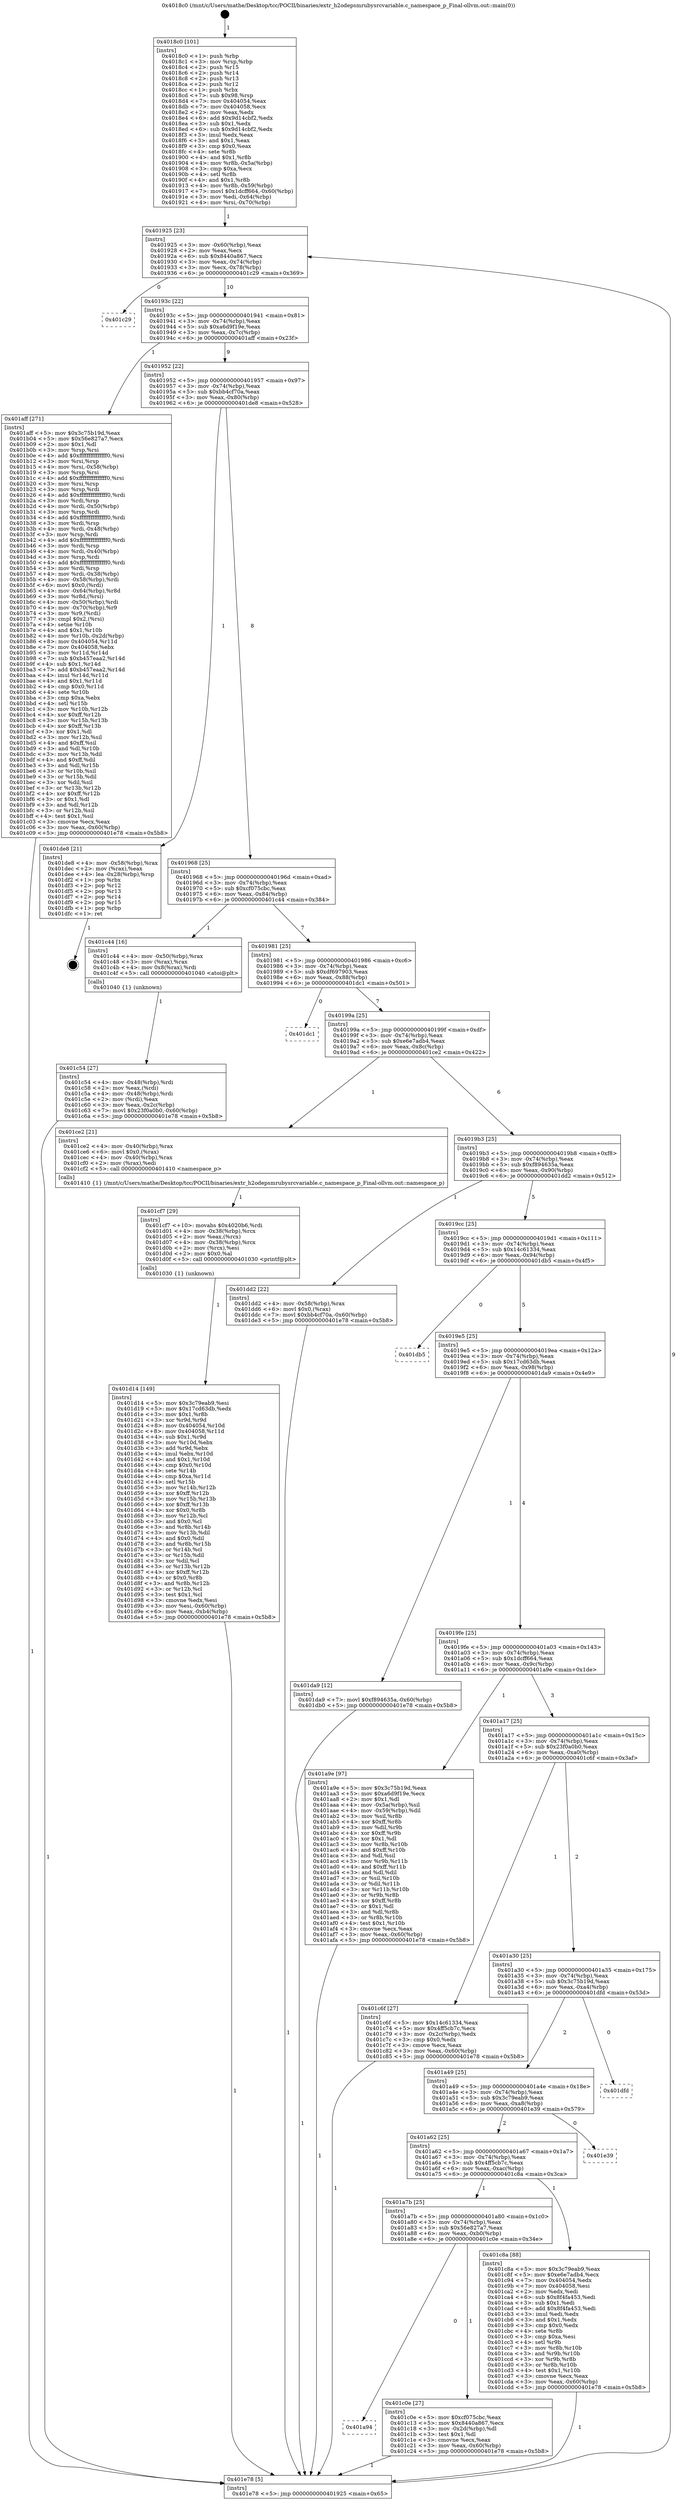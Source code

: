 digraph "0x4018c0" {
  label = "0x4018c0 (/mnt/c/Users/mathe/Desktop/tcc/POCII/binaries/extr_h2odepsmrubysrcvariable.c_namespace_p_Final-ollvm.out::main(0))"
  labelloc = "t"
  node[shape=record]

  Entry [label="",width=0.3,height=0.3,shape=circle,fillcolor=black,style=filled]
  "0x401925" [label="{
     0x401925 [23]\l
     | [instrs]\l
     &nbsp;&nbsp;0x401925 \<+3\>: mov -0x60(%rbp),%eax\l
     &nbsp;&nbsp;0x401928 \<+2\>: mov %eax,%ecx\l
     &nbsp;&nbsp;0x40192a \<+6\>: sub $0x8440a867,%ecx\l
     &nbsp;&nbsp;0x401930 \<+3\>: mov %eax,-0x74(%rbp)\l
     &nbsp;&nbsp;0x401933 \<+3\>: mov %ecx,-0x78(%rbp)\l
     &nbsp;&nbsp;0x401936 \<+6\>: je 0000000000401c29 \<main+0x369\>\l
  }"]
  "0x401c29" [label="{
     0x401c29\l
  }", style=dashed]
  "0x40193c" [label="{
     0x40193c [22]\l
     | [instrs]\l
     &nbsp;&nbsp;0x40193c \<+5\>: jmp 0000000000401941 \<main+0x81\>\l
     &nbsp;&nbsp;0x401941 \<+3\>: mov -0x74(%rbp),%eax\l
     &nbsp;&nbsp;0x401944 \<+5\>: sub $0xa6d9f19e,%eax\l
     &nbsp;&nbsp;0x401949 \<+3\>: mov %eax,-0x7c(%rbp)\l
     &nbsp;&nbsp;0x40194c \<+6\>: je 0000000000401aff \<main+0x23f\>\l
  }"]
  Exit [label="",width=0.3,height=0.3,shape=circle,fillcolor=black,style=filled,peripheries=2]
  "0x401aff" [label="{
     0x401aff [271]\l
     | [instrs]\l
     &nbsp;&nbsp;0x401aff \<+5\>: mov $0x3c75b19d,%eax\l
     &nbsp;&nbsp;0x401b04 \<+5\>: mov $0x56e827a7,%ecx\l
     &nbsp;&nbsp;0x401b09 \<+2\>: mov $0x1,%dl\l
     &nbsp;&nbsp;0x401b0b \<+3\>: mov %rsp,%rsi\l
     &nbsp;&nbsp;0x401b0e \<+4\>: add $0xfffffffffffffff0,%rsi\l
     &nbsp;&nbsp;0x401b12 \<+3\>: mov %rsi,%rsp\l
     &nbsp;&nbsp;0x401b15 \<+4\>: mov %rsi,-0x58(%rbp)\l
     &nbsp;&nbsp;0x401b19 \<+3\>: mov %rsp,%rsi\l
     &nbsp;&nbsp;0x401b1c \<+4\>: add $0xfffffffffffffff0,%rsi\l
     &nbsp;&nbsp;0x401b20 \<+3\>: mov %rsi,%rsp\l
     &nbsp;&nbsp;0x401b23 \<+3\>: mov %rsp,%rdi\l
     &nbsp;&nbsp;0x401b26 \<+4\>: add $0xfffffffffffffff0,%rdi\l
     &nbsp;&nbsp;0x401b2a \<+3\>: mov %rdi,%rsp\l
     &nbsp;&nbsp;0x401b2d \<+4\>: mov %rdi,-0x50(%rbp)\l
     &nbsp;&nbsp;0x401b31 \<+3\>: mov %rsp,%rdi\l
     &nbsp;&nbsp;0x401b34 \<+4\>: add $0xfffffffffffffff0,%rdi\l
     &nbsp;&nbsp;0x401b38 \<+3\>: mov %rdi,%rsp\l
     &nbsp;&nbsp;0x401b3b \<+4\>: mov %rdi,-0x48(%rbp)\l
     &nbsp;&nbsp;0x401b3f \<+3\>: mov %rsp,%rdi\l
     &nbsp;&nbsp;0x401b42 \<+4\>: add $0xfffffffffffffff0,%rdi\l
     &nbsp;&nbsp;0x401b46 \<+3\>: mov %rdi,%rsp\l
     &nbsp;&nbsp;0x401b49 \<+4\>: mov %rdi,-0x40(%rbp)\l
     &nbsp;&nbsp;0x401b4d \<+3\>: mov %rsp,%rdi\l
     &nbsp;&nbsp;0x401b50 \<+4\>: add $0xfffffffffffffff0,%rdi\l
     &nbsp;&nbsp;0x401b54 \<+3\>: mov %rdi,%rsp\l
     &nbsp;&nbsp;0x401b57 \<+4\>: mov %rdi,-0x38(%rbp)\l
     &nbsp;&nbsp;0x401b5b \<+4\>: mov -0x58(%rbp),%rdi\l
     &nbsp;&nbsp;0x401b5f \<+6\>: movl $0x0,(%rdi)\l
     &nbsp;&nbsp;0x401b65 \<+4\>: mov -0x64(%rbp),%r8d\l
     &nbsp;&nbsp;0x401b69 \<+3\>: mov %r8d,(%rsi)\l
     &nbsp;&nbsp;0x401b6c \<+4\>: mov -0x50(%rbp),%rdi\l
     &nbsp;&nbsp;0x401b70 \<+4\>: mov -0x70(%rbp),%r9\l
     &nbsp;&nbsp;0x401b74 \<+3\>: mov %r9,(%rdi)\l
     &nbsp;&nbsp;0x401b77 \<+3\>: cmpl $0x2,(%rsi)\l
     &nbsp;&nbsp;0x401b7a \<+4\>: setne %r10b\l
     &nbsp;&nbsp;0x401b7e \<+4\>: and $0x1,%r10b\l
     &nbsp;&nbsp;0x401b82 \<+4\>: mov %r10b,-0x2d(%rbp)\l
     &nbsp;&nbsp;0x401b86 \<+8\>: mov 0x404054,%r11d\l
     &nbsp;&nbsp;0x401b8e \<+7\>: mov 0x404058,%ebx\l
     &nbsp;&nbsp;0x401b95 \<+3\>: mov %r11d,%r14d\l
     &nbsp;&nbsp;0x401b98 \<+7\>: sub $0xb457eaa2,%r14d\l
     &nbsp;&nbsp;0x401b9f \<+4\>: sub $0x1,%r14d\l
     &nbsp;&nbsp;0x401ba3 \<+7\>: add $0xb457eaa2,%r14d\l
     &nbsp;&nbsp;0x401baa \<+4\>: imul %r14d,%r11d\l
     &nbsp;&nbsp;0x401bae \<+4\>: and $0x1,%r11d\l
     &nbsp;&nbsp;0x401bb2 \<+4\>: cmp $0x0,%r11d\l
     &nbsp;&nbsp;0x401bb6 \<+4\>: sete %r10b\l
     &nbsp;&nbsp;0x401bba \<+3\>: cmp $0xa,%ebx\l
     &nbsp;&nbsp;0x401bbd \<+4\>: setl %r15b\l
     &nbsp;&nbsp;0x401bc1 \<+3\>: mov %r10b,%r12b\l
     &nbsp;&nbsp;0x401bc4 \<+4\>: xor $0xff,%r12b\l
     &nbsp;&nbsp;0x401bc8 \<+3\>: mov %r15b,%r13b\l
     &nbsp;&nbsp;0x401bcb \<+4\>: xor $0xff,%r13b\l
     &nbsp;&nbsp;0x401bcf \<+3\>: xor $0x1,%dl\l
     &nbsp;&nbsp;0x401bd2 \<+3\>: mov %r12b,%sil\l
     &nbsp;&nbsp;0x401bd5 \<+4\>: and $0xff,%sil\l
     &nbsp;&nbsp;0x401bd9 \<+3\>: and %dl,%r10b\l
     &nbsp;&nbsp;0x401bdc \<+3\>: mov %r13b,%dil\l
     &nbsp;&nbsp;0x401bdf \<+4\>: and $0xff,%dil\l
     &nbsp;&nbsp;0x401be3 \<+3\>: and %dl,%r15b\l
     &nbsp;&nbsp;0x401be6 \<+3\>: or %r10b,%sil\l
     &nbsp;&nbsp;0x401be9 \<+3\>: or %r15b,%dil\l
     &nbsp;&nbsp;0x401bec \<+3\>: xor %dil,%sil\l
     &nbsp;&nbsp;0x401bef \<+3\>: or %r13b,%r12b\l
     &nbsp;&nbsp;0x401bf2 \<+4\>: xor $0xff,%r12b\l
     &nbsp;&nbsp;0x401bf6 \<+3\>: or $0x1,%dl\l
     &nbsp;&nbsp;0x401bf9 \<+3\>: and %dl,%r12b\l
     &nbsp;&nbsp;0x401bfc \<+3\>: or %r12b,%sil\l
     &nbsp;&nbsp;0x401bff \<+4\>: test $0x1,%sil\l
     &nbsp;&nbsp;0x401c03 \<+3\>: cmovne %ecx,%eax\l
     &nbsp;&nbsp;0x401c06 \<+3\>: mov %eax,-0x60(%rbp)\l
     &nbsp;&nbsp;0x401c09 \<+5\>: jmp 0000000000401e78 \<main+0x5b8\>\l
  }"]
  "0x401952" [label="{
     0x401952 [22]\l
     | [instrs]\l
     &nbsp;&nbsp;0x401952 \<+5\>: jmp 0000000000401957 \<main+0x97\>\l
     &nbsp;&nbsp;0x401957 \<+3\>: mov -0x74(%rbp),%eax\l
     &nbsp;&nbsp;0x40195a \<+5\>: sub $0xbb4cf70a,%eax\l
     &nbsp;&nbsp;0x40195f \<+3\>: mov %eax,-0x80(%rbp)\l
     &nbsp;&nbsp;0x401962 \<+6\>: je 0000000000401de8 \<main+0x528\>\l
  }"]
  "0x401d14" [label="{
     0x401d14 [149]\l
     | [instrs]\l
     &nbsp;&nbsp;0x401d14 \<+5\>: mov $0x3c79eab9,%esi\l
     &nbsp;&nbsp;0x401d19 \<+5\>: mov $0x17cd63db,%edx\l
     &nbsp;&nbsp;0x401d1e \<+3\>: mov $0x1,%r8b\l
     &nbsp;&nbsp;0x401d21 \<+3\>: xor %r9d,%r9d\l
     &nbsp;&nbsp;0x401d24 \<+8\>: mov 0x404054,%r10d\l
     &nbsp;&nbsp;0x401d2c \<+8\>: mov 0x404058,%r11d\l
     &nbsp;&nbsp;0x401d34 \<+4\>: sub $0x1,%r9d\l
     &nbsp;&nbsp;0x401d38 \<+3\>: mov %r10d,%ebx\l
     &nbsp;&nbsp;0x401d3b \<+3\>: add %r9d,%ebx\l
     &nbsp;&nbsp;0x401d3e \<+4\>: imul %ebx,%r10d\l
     &nbsp;&nbsp;0x401d42 \<+4\>: and $0x1,%r10d\l
     &nbsp;&nbsp;0x401d46 \<+4\>: cmp $0x0,%r10d\l
     &nbsp;&nbsp;0x401d4a \<+4\>: sete %r14b\l
     &nbsp;&nbsp;0x401d4e \<+4\>: cmp $0xa,%r11d\l
     &nbsp;&nbsp;0x401d52 \<+4\>: setl %r15b\l
     &nbsp;&nbsp;0x401d56 \<+3\>: mov %r14b,%r12b\l
     &nbsp;&nbsp;0x401d59 \<+4\>: xor $0xff,%r12b\l
     &nbsp;&nbsp;0x401d5d \<+3\>: mov %r15b,%r13b\l
     &nbsp;&nbsp;0x401d60 \<+4\>: xor $0xff,%r13b\l
     &nbsp;&nbsp;0x401d64 \<+4\>: xor $0x0,%r8b\l
     &nbsp;&nbsp;0x401d68 \<+3\>: mov %r12b,%cl\l
     &nbsp;&nbsp;0x401d6b \<+3\>: and $0x0,%cl\l
     &nbsp;&nbsp;0x401d6e \<+3\>: and %r8b,%r14b\l
     &nbsp;&nbsp;0x401d71 \<+3\>: mov %r13b,%dil\l
     &nbsp;&nbsp;0x401d74 \<+4\>: and $0x0,%dil\l
     &nbsp;&nbsp;0x401d78 \<+3\>: and %r8b,%r15b\l
     &nbsp;&nbsp;0x401d7b \<+3\>: or %r14b,%cl\l
     &nbsp;&nbsp;0x401d7e \<+3\>: or %r15b,%dil\l
     &nbsp;&nbsp;0x401d81 \<+3\>: xor %dil,%cl\l
     &nbsp;&nbsp;0x401d84 \<+3\>: or %r13b,%r12b\l
     &nbsp;&nbsp;0x401d87 \<+4\>: xor $0xff,%r12b\l
     &nbsp;&nbsp;0x401d8b \<+4\>: or $0x0,%r8b\l
     &nbsp;&nbsp;0x401d8f \<+3\>: and %r8b,%r12b\l
     &nbsp;&nbsp;0x401d92 \<+3\>: or %r12b,%cl\l
     &nbsp;&nbsp;0x401d95 \<+3\>: test $0x1,%cl\l
     &nbsp;&nbsp;0x401d98 \<+3\>: cmovne %edx,%esi\l
     &nbsp;&nbsp;0x401d9b \<+3\>: mov %esi,-0x60(%rbp)\l
     &nbsp;&nbsp;0x401d9e \<+6\>: mov %eax,-0xb4(%rbp)\l
     &nbsp;&nbsp;0x401da4 \<+5\>: jmp 0000000000401e78 \<main+0x5b8\>\l
  }"]
  "0x401de8" [label="{
     0x401de8 [21]\l
     | [instrs]\l
     &nbsp;&nbsp;0x401de8 \<+4\>: mov -0x58(%rbp),%rax\l
     &nbsp;&nbsp;0x401dec \<+2\>: mov (%rax),%eax\l
     &nbsp;&nbsp;0x401dee \<+4\>: lea -0x28(%rbp),%rsp\l
     &nbsp;&nbsp;0x401df2 \<+1\>: pop %rbx\l
     &nbsp;&nbsp;0x401df3 \<+2\>: pop %r12\l
     &nbsp;&nbsp;0x401df5 \<+2\>: pop %r13\l
     &nbsp;&nbsp;0x401df7 \<+2\>: pop %r14\l
     &nbsp;&nbsp;0x401df9 \<+2\>: pop %r15\l
     &nbsp;&nbsp;0x401dfb \<+1\>: pop %rbp\l
     &nbsp;&nbsp;0x401dfc \<+1\>: ret\l
  }"]
  "0x401968" [label="{
     0x401968 [25]\l
     | [instrs]\l
     &nbsp;&nbsp;0x401968 \<+5\>: jmp 000000000040196d \<main+0xad\>\l
     &nbsp;&nbsp;0x40196d \<+3\>: mov -0x74(%rbp),%eax\l
     &nbsp;&nbsp;0x401970 \<+5\>: sub $0xcf075cbc,%eax\l
     &nbsp;&nbsp;0x401975 \<+6\>: mov %eax,-0x84(%rbp)\l
     &nbsp;&nbsp;0x40197b \<+6\>: je 0000000000401c44 \<main+0x384\>\l
  }"]
  "0x401cf7" [label="{
     0x401cf7 [29]\l
     | [instrs]\l
     &nbsp;&nbsp;0x401cf7 \<+10\>: movabs $0x4020b6,%rdi\l
     &nbsp;&nbsp;0x401d01 \<+4\>: mov -0x38(%rbp),%rcx\l
     &nbsp;&nbsp;0x401d05 \<+2\>: mov %eax,(%rcx)\l
     &nbsp;&nbsp;0x401d07 \<+4\>: mov -0x38(%rbp),%rcx\l
     &nbsp;&nbsp;0x401d0b \<+2\>: mov (%rcx),%esi\l
     &nbsp;&nbsp;0x401d0d \<+2\>: mov $0x0,%al\l
     &nbsp;&nbsp;0x401d0f \<+5\>: call 0000000000401030 \<printf@plt\>\l
     | [calls]\l
     &nbsp;&nbsp;0x401030 \{1\} (unknown)\l
  }"]
  "0x401c44" [label="{
     0x401c44 [16]\l
     | [instrs]\l
     &nbsp;&nbsp;0x401c44 \<+4\>: mov -0x50(%rbp),%rax\l
     &nbsp;&nbsp;0x401c48 \<+3\>: mov (%rax),%rax\l
     &nbsp;&nbsp;0x401c4b \<+4\>: mov 0x8(%rax),%rdi\l
     &nbsp;&nbsp;0x401c4f \<+5\>: call 0000000000401040 \<atoi@plt\>\l
     | [calls]\l
     &nbsp;&nbsp;0x401040 \{1\} (unknown)\l
  }"]
  "0x401981" [label="{
     0x401981 [25]\l
     | [instrs]\l
     &nbsp;&nbsp;0x401981 \<+5\>: jmp 0000000000401986 \<main+0xc6\>\l
     &nbsp;&nbsp;0x401986 \<+3\>: mov -0x74(%rbp),%eax\l
     &nbsp;&nbsp;0x401989 \<+5\>: sub $0xdf697903,%eax\l
     &nbsp;&nbsp;0x40198e \<+6\>: mov %eax,-0x88(%rbp)\l
     &nbsp;&nbsp;0x401994 \<+6\>: je 0000000000401dc1 \<main+0x501\>\l
  }"]
  "0x401c54" [label="{
     0x401c54 [27]\l
     | [instrs]\l
     &nbsp;&nbsp;0x401c54 \<+4\>: mov -0x48(%rbp),%rdi\l
     &nbsp;&nbsp;0x401c58 \<+2\>: mov %eax,(%rdi)\l
     &nbsp;&nbsp;0x401c5a \<+4\>: mov -0x48(%rbp),%rdi\l
     &nbsp;&nbsp;0x401c5e \<+2\>: mov (%rdi),%eax\l
     &nbsp;&nbsp;0x401c60 \<+3\>: mov %eax,-0x2c(%rbp)\l
     &nbsp;&nbsp;0x401c63 \<+7\>: movl $0x23f0a0b0,-0x60(%rbp)\l
     &nbsp;&nbsp;0x401c6a \<+5\>: jmp 0000000000401e78 \<main+0x5b8\>\l
  }"]
  "0x401dc1" [label="{
     0x401dc1\l
  }", style=dashed]
  "0x40199a" [label="{
     0x40199a [25]\l
     | [instrs]\l
     &nbsp;&nbsp;0x40199a \<+5\>: jmp 000000000040199f \<main+0xdf\>\l
     &nbsp;&nbsp;0x40199f \<+3\>: mov -0x74(%rbp),%eax\l
     &nbsp;&nbsp;0x4019a2 \<+5\>: sub $0xe6e7adb4,%eax\l
     &nbsp;&nbsp;0x4019a7 \<+6\>: mov %eax,-0x8c(%rbp)\l
     &nbsp;&nbsp;0x4019ad \<+6\>: je 0000000000401ce2 \<main+0x422\>\l
  }"]
  "0x401a94" [label="{
     0x401a94\l
  }", style=dashed]
  "0x401ce2" [label="{
     0x401ce2 [21]\l
     | [instrs]\l
     &nbsp;&nbsp;0x401ce2 \<+4\>: mov -0x40(%rbp),%rax\l
     &nbsp;&nbsp;0x401ce6 \<+6\>: movl $0x0,(%rax)\l
     &nbsp;&nbsp;0x401cec \<+4\>: mov -0x40(%rbp),%rax\l
     &nbsp;&nbsp;0x401cf0 \<+2\>: mov (%rax),%edi\l
     &nbsp;&nbsp;0x401cf2 \<+5\>: call 0000000000401410 \<namespace_p\>\l
     | [calls]\l
     &nbsp;&nbsp;0x401410 \{1\} (/mnt/c/Users/mathe/Desktop/tcc/POCII/binaries/extr_h2odepsmrubysrcvariable.c_namespace_p_Final-ollvm.out::namespace_p)\l
  }"]
  "0x4019b3" [label="{
     0x4019b3 [25]\l
     | [instrs]\l
     &nbsp;&nbsp;0x4019b3 \<+5\>: jmp 00000000004019b8 \<main+0xf8\>\l
     &nbsp;&nbsp;0x4019b8 \<+3\>: mov -0x74(%rbp),%eax\l
     &nbsp;&nbsp;0x4019bb \<+5\>: sub $0xf894635a,%eax\l
     &nbsp;&nbsp;0x4019c0 \<+6\>: mov %eax,-0x90(%rbp)\l
     &nbsp;&nbsp;0x4019c6 \<+6\>: je 0000000000401dd2 \<main+0x512\>\l
  }"]
  "0x401c0e" [label="{
     0x401c0e [27]\l
     | [instrs]\l
     &nbsp;&nbsp;0x401c0e \<+5\>: mov $0xcf075cbc,%eax\l
     &nbsp;&nbsp;0x401c13 \<+5\>: mov $0x8440a867,%ecx\l
     &nbsp;&nbsp;0x401c18 \<+3\>: mov -0x2d(%rbp),%dl\l
     &nbsp;&nbsp;0x401c1b \<+3\>: test $0x1,%dl\l
     &nbsp;&nbsp;0x401c1e \<+3\>: cmovne %ecx,%eax\l
     &nbsp;&nbsp;0x401c21 \<+3\>: mov %eax,-0x60(%rbp)\l
     &nbsp;&nbsp;0x401c24 \<+5\>: jmp 0000000000401e78 \<main+0x5b8\>\l
  }"]
  "0x401dd2" [label="{
     0x401dd2 [22]\l
     | [instrs]\l
     &nbsp;&nbsp;0x401dd2 \<+4\>: mov -0x58(%rbp),%rax\l
     &nbsp;&nbsp;0x401dd6 \<+6\>: movl $0x0,(%rax)\l
     &nbsp;&nbsp;0x401ddc \<+7\>: movl $0xbb4cf70a,-0x60(%rbp)\l
     &nbsp;&nbsp;0x401de3 \<+5\>: jmp 0000000000401e78 \<main+0x5b8\>\l
  }"]
  "0x4019cc" [label="{
     0x4019cc [25]\l
     | [instrs]\l
     &nbsp;&nbsp;0x4019cc \<+5\>: jmp 00000000004019d1 \<main+0x111\>\l
     &nbsp;&nbsp;0x4019d1 \<+3\>: mov -0x74(%rbp),%eax\l
     &nbsp;&nbsp;0x4019d4 \<+5\>: sub $0x14c61334,%eax\l
     &nbsp;&nbsp;0x4019d9 \<+6\>: mov %eax,-0x94(%rbp)\l
     &nbsp;&nbsp;0x4019df \<+6\>: je 0000000000401db5 \<main+0x4f5\>\l
  }"]
  "0x401a7b" [label="{
     0x401a7b [25]\l
     | [instrs]\l
     &nbsp;&nbsp;0x401a7b \<+5\>: jmp 0000000000401a80 \<main+0x1c0\>\l
     &nbsp;&nbsp;0x401a80 \<+3\>: mov -0x74(%rbp),%eax\l
     &nbsp;&nbsp;0x401a83 \<+5\>: sub $0x56e827a7,%eax\l
     &nbsp;&nbsp;0x401a88 \<+6\>: mov %eax,-0xb0(%rbp)\l
     &nbsp;&nbsp;0x401a8e \<+6\>: je 0000000000401c0e \<main+0x34e\>\l
  }"]
  "0x401db5" [label="{
     0x401db5\l
  }", style=dashed]
  "0x4019e5" [label="{
     0x4019e5 [25]\l
     | [instrs]\l
     &nbsp;&nbsp;0x4019e5 \<+5\>: jmp 00000000004019ea \<main+0x12a\>\l
     &nbsp;&nbsp;0x4019ea \<+3\>: mov -0x74(%rbp),%eax\l
     &nbsp;&nbsp;0x4019ed \<+5\>: sub $0x17cd63db,%eax\l
     &nbsp;&nbsp;0x4019f2 \<+6\>: mov %eax,-0x98(%rbp)\l
     &nbsp;&nbsp;0x4019f8 \<+6\>: je 0000000000401da9 \<main+0x4e9\>\l
  }"]
  "0x401c8a" [label="{
     0x401c8a [88]\l
     | [instrs]\l
     &nbsp;&nbsp;0x401c8a \<+5\>: mov $0x3c79eab9,%eax\l
     &nbsp;&nbsp;0x401c8f \<+5\>: mov $0xe6e7adb4,%ecx\l
     &nbsp;&nbsp;0x401c94 \<+7\>: mov 0x404054,%edx\l
     &nbsp;&nbsp;0x401c9b \<+7\>: mov 0x404058,%esi\l
     &nbsp;&nbsp;0x401ca2 \<+2\>: mov %edx,%edi\l
     &nbsp;&nbsp;0x401ca4 \<+6\>: sub $0x8f4fa453,%edi\l
     &nbsp;&nbsp;0x401caa \<+3\>: sub $0x1,%edi\l
     &nbsp;&nbsp;0x401cad \<+6\>: add $0x8f4fa453,%edi\l
     &nbsp;&nbsp;0x401cb3 \<+3\>: imul %edi,%edx\l
     &nbsp;&nbsp;0x401cb6 \<+3\>: and $0x1,%edx\l
     &nbsp;&nbsp;0x401cb9 \<+3\>: cmp $0x0,%edx\l
     &nbsp;&nbsp;0x401cbc \<+4\>: sete %r8b\l
     &nbsp;&nbsp;0x401cc0 \<+3\>: cmp $0xa,%esi\l
     &nbsp;&nbsp;0x401cc3 \<+4\>: setl %r9b\l
     &nbsp;&nbsp;0x401cc7 \<+3\>: mov %r8b,%r10b\l
     &nbsp;&nbsp;0x401cca \<+3\>: and %r9b,%r10b\l
     &nbsp;&nbsp;0x401ccd \<+3\>: xor %r9b,%r8b\l
     &nbsp;&nbsp;0x401cd0 \<+3\>: or %r8b,%r10b\l
     &nbsp;&nbsp;0x401cd3 \<+4\>: test $0x1,%r10b\l
     &nbsp;&nbsp;0x401cd7 \<+3\>: cmovne %ecx,%eax\l
     &nbsp;&nbsp;0x401cda \<+3\>: mov %eax,-0x60(%rbp)\l
     &nbsp;&nbsp;0x401cdd \<+5\>: jmp 0000000000401e78 \<main+0x5b8\>\l
  }"]
  "0x401da9" [label="{
     0x401da9 [12]\l
     | [instrs]\l
     &nbsp;&nbsp;0x401da9 \<+7\>: movl $0xf894635a,-0x60(%rbp)\l
     &nbsp;&nbsp;0x401db0 \<+5\>: jmp 0000000000401e78 \<main+0x5b8\>\l
  }"]
  "0x4019fe" [label="{
     0x4019fe [25]\l
     | [instrs]\l
     &nbsp;&nbsp;0x4019fe \<+5\>: jmp 0000000000401a03 \<main+0x143\>\l
     &nbsp;&nbsp;0x401a03 \<+3\>: mov -0x74(%rbp),%eax\l
     &nbsp;&nbsp;0x401a06 \<+5\>: sub $0x1dcff664,%eax\l
     &nbsp;&nbsp;0x401a0b \<+6\>: mov %eax,-0x9c(%rbp)\l
     &nbsp;&nbsp;0x401a11 \<+6\>: je 0000000000401a9e \<main+0x1de\>\l
  }"]
  "0x401a62" [label="{
     0x401a62 [25]\l
     | [instrs]\l
     &nbsp;&nbsp;0x401a62 \<+5\>: jmp 0000000000401a67 \<main+0x1a7\>\l
     &nbsp;&nbsp;0x401a67 \<+3\>: mov -0x74(%rbp),%eax\l
     &nbsp;&nbsp;0x401a6a \<+5\>: sub $0x4ff5cb7c,%eax\l
     &nbsp;&nbsp;0x401a6f \<+6\>: mov %eax,-0xac(%rbp)\l
     &nbsp;&nbsp;0x401a75 \<+6\>: je 0000000000401c8a \<main+0x3ca\>\l
  }"]
  "0x401a9e" [label="{
     0x401a9e [97]\l
     | [instrs]\l
     &nbsp;&nbsp;0x401a9e \<+5\>: mov $0x3c75b19d,%eax\l
     &nbsp;&nbsp;0x401aa3 \<+5\>: mov $0xa6d9f19e,%ecx\l
     &nbsp;&nbsp;0x401aa8 \<+2\>: mov $0x1,%dl\l
     &nbsp;&nbsp;0x401aaa \<+4\>: mov -0x5a(%rbp),%sil\l
     &nbsp;&nbsp;0x401aae \<+4\>: mov -0x59(%rbp),%dil\l
     &nbsp;&nbsp;0x401ab2 \<+3\>: mov %sil,%r8b\l
     &nbsp;&nbsp;0x401ab5 \<+4\>: xor $0xff,%r8b\l
     &nbsp;&nbsp;0x401ab9 \<+3\>: mov %dil,%r9b\l
     &nbsp;&nbsp;0x401abc \<+4\>: xor $0xff,%r9b\l
     &nbsp;&nbsp;0x401ac0 \<+3\>: xor $0x1,%dl\l
     &nbsp;&nbsp;0x401ac3 \<+3\>: mov %r8b,%r10b\l
     &nbsp;&nbsp;0x401ac6 \<+4\>: and $0xff,%r10b\l
     &nbsp;&nbsp;0x401aca \<+3\>: and %dl,%sil\l
     &nbsp;&nbsp;0x401acd \<+3\>: mov %r9b,%r11b\l
     &nbsp;&nbsp;0x401ad0 \<+4\>: and $0xff,%r11b\l
     &nbsp;&nbsp;0x401ad4 \<+3\>: and %dl,%dil\l
     &nbsp;&nbsp;0x401ad7 \<+3\>: or %sil,%r10b\l
     &nbsp;&nbsp;0x401ada \<+3\>: or %dil,%r11b\l
     &nbsp;&nbsp;0x401add \<+3\>: xor %r11b,%r10b\l
     &nbsp;&nbsp;0x401ae0 \<+3\>: or %r9b,%r8b\l
     &nbsp;&nbsp;0x401ae3 \<+4\>: xor $0xff,%r8b\l
     &nbsp;&nbsp;0x401ae7 \<+3\>: or $0x1,%dl\l
     &nbsp;&nbsp;0x401aea \<+3\>: and %dl,%r8b\l
     &nbsp;&nbsp;0x401aed \<+3\>: or %r8b,%r10b\l
     &nbsp;&nbsp;0x401af0 \<+4\>: test $0x1,%r10b\l
     &nbsp;&nbsp;0x401af4 \<+3\>: cmovne %ecx,%eax\l
     &nbsp;&nbsp;0x401af7 \<+3\>: mov %eax,-0x60(%rbp)\l
     &nbsp;&nbsp;0x401afa \<+5\>: jmp 0000000000401e78 \<main+0x5b8\>\l
  }"]
  "0x401a17" [label="{
     0x401a17 [25]\l
     | [instrs]\l
     &nbsp;&nbsp;0x401a17 \<+5\>: jmp 0000000000401a1c \<main+0x15c\>\l
     &nbsp;&nbsp;0x401a1c \<+3\>: mov -0x74(%rbp),%eax\l
     &nbsp;&nbsp;0x401a1f \<+5\>: sub $0x23f0a0b0,%eax\l
     &nbsp;&nbsp;0x401a24 \<+6\>: mov %eax,-0xa0(%rbp)\l
     &nbsp;&nbsp;0x401a2a \<+6\>: je 0000000000401c6f \<main+0x3af\>\l
  }"]
  "0x401e78" [label="{
     0x401e78 [5]\l
     | [instrs]\l
     &nbsp;&nbsp;0x401e78 \<+5\>: jmp 0000000000401925 \<main+0x65\>\l
  }"]
  "0x4018c0" [label="{
     0x4018c0 [101]\l
     | [instrs]\l
     &nbsp;&nbsp;0x4018c0 \<+1\>: push %rbp\l
     &nbsp;&nbsp;0x4018c1 \<+3\>: mov %rsp,%rbp\l
     &nbsp;&nbsp;0x4018c4 \<+2\>: push %r15\l
     &nbsp;&nbsp;0x4018c6 \<+2\>: push %r14\l
     &nbsp;&nbsp;0x4018c8 \<+2\>: push %r13\l
     &nbsp;&nbsp;0x4018ca \<+2\>: push %r12\l
     &nbsp;&nbsp;0x4018cc \<+1\>: push %rbx\l
     &nbsp;&nbsp;0x4018cd \<+7\>: sub $0x98,%rsp\l
     &nbsp;&nbsp;0x4018d4 \<+7\>: mov 0x404054,%eax\l
     &nbsp;&nbsp;0x4018db \<+7\>: mov 0x404058,%ecx\l
     &nbsp;&nbsp;0x4018e2 \<+2\>: mov %eax,%edx\l
     &nbsp;&nbsp;0x4018e4 \<+6\>: add $0x9d14cbf2,%edx\l
     &nbsp;&nbsp;0x4018ea \<+3\>: sub $0x1,%edx\l
     &nbsp;&nbsp;0x4018ed \<+6\>: sub $0x9d14cbf2,%edx\l
     &nbsp;&nbsp;0x4018f3 \<+3\>: imul %edx,%eax\l
     &nbsp;&nbsp;0x4018f6 \<+3\>: and $0x1,%eax\l
     &nbsp;&nbsp;0x4018f9 \<+3\>: cmp $0x0,%eax\l
     &nbsp;&nbsp;0x4018fc \<+4\>: sete %r8b\l
     &nbsp;&nbsp;0x401900 \<+4\>: and $0x1,%r8b\l
     &nbsp;&nbsp;0x401904 \<+4\>: mov %r8b,-0x5a(%rbp)\l
     &nbsp;&nbsp;0x401908 \<+3\>: cmp $0xa,%ecx\l
     &nbsp;&nbsp;0x40190b \<+4\>: setl %r8b\l
     &nbsp;&nbsp;0x40190f \<+4\>: and $0x1,%r8b\l
     &nbsp;&nbsp;0x401913 \<+4\>: mov %r8b,-0x59(%rbp)\l
     &nbsp;&nbsp;0x401917 \<+7\>: movl $0x1dcff664,-0x60(%rbp)\l
     &nbsp;&nbsp;0x40191e \<+3\>: mov %edi,-0x64(%rbp)\l
     &nbsp;&nbsp;0x401921 \<+4\>: mov %rsi,-0x70(%rbp)\l
  }"]
  "0x401e39" [label="{
     0x401e39\l
  }", style=dashed]
  "0x401a49" [label="{
     0x401a49 [25]\l
     | [instrs]\l
     &nbsp;&nbsp;0x401a49 \<+5\>: jmp 0000000000401a4e \<main+0x18e\>\l
     &nbsp;&nbsp;0x401a4e \<+3\>: mov -0x74(%rbp),%eax\l
     &nbsp;&nbsp;0x401a51 \<+5\>: sub $0x3c79eab9,%eax\l
     &nbsp;&nbsp;0x401a56 \<+6\>: mov %eax,-0xa8(%rbp)\l
     &nbsp;&nbsp;0x401a5c \<+6\>: je 0000000000401e39 \<main+0x579\>\l
  }"]
  "0x401c6f" [label="{
     0x401c6f [27]\l
     | [instrs]\l
     &nbsp;&nbsp;0x401c6f \<+5\>: mov $0x14c61334,%eax\l
     &nbsp;&nbsp;0x401c74 \<+5\>: mov $0x4ff5cb7c,%ecx\l
     &nbsp;&nbsp;0x401c79 \<+3\>: mov -0x2c(%rbp),%edx\l
     &nbsp;&nbsp;0x401c7c \<+3\>: cmp $0x0,%edx\l
     &nbsp;&nbsp;0x401c7f \<+3\>: cmove %ecx,%eax\l
     &nbsp;&nbsp;0x401c82 \<+3\>: mov %eax,-0x60(%rbp)\l
     &nbsp;&nbsp;0x401c85 \<+5\>: jmp 0000000000401e78 \<main+0x5b8\>\l
  }"]
  "0x401a30" [label="{
     0x401a30 [25]\l
     | [instrs]\l
     &nbsp;&nbsp;0x401a30 \<+5\>: jmp 0000000000401a35 \<main+0x175\>\l
     &nbsp;&nbsp;0x401a35 \<+3\>: mov -0x74(%rbp),%eax\l
     &nbsp;&nbsp;0x401a38 \<+5\>: sub $0x3c75b19d,%eax\l
     &nbsp;&nbsp;0x401a3d \<+6\>: mov %eax,-0xa4(%rbp)\l
     &nbsp;&nbsp;0x401a43 \<+6\>: je 0000000000401dfd \<main+0x53d\>\l
  }"]
  "0x401dfd" [label="{
     0x401dfd\l
  }", style=dashed]
  Entry -> "0x4018c0" [label=" 1"]
  "0x401925" -> "0x401c29" [label=" 0"]
  "0x401925" -> "0x40193c" [label=" 10"]
  "0x401de8" -> Exit [label=" 1"]
  "0x40193c" -> "0x401aff" [label=" 1"]
  "0x40193c" -> "0x401952" [label=" 9"]
  "0x401dd2" -> "0x401e78" [label=" 1"]
  "0x401952" -> "0x401de8" [label=" 1"]
  "0x401952" -> "0x401968" [label=" 8"]
  "0x401da9" -> "0x401e78" [label=" 1"]
  "0x401968" -> "0x401c44" [label=" 1"]
  "0x401968" -> "0x401981" [label=" 7"]
  "0x401d14" -> "0x401e78" [label=" 1"]
  "0x401981" -> "0x401dc1" [label=" 0"]
  "0x401981" -> "0x40199a" [label=" 7"]
  "0x401cf7" -> "0x401d14" [label=" 1"]
  "0x40199a" -> "0x401ce2" [label=" 1"]
  "0x40199a" -> "0x4019b3" [label=" 6"]
  "0x401ce2" -> "0x401cf7" [label=" 1"]
  "0x4019b3" -> "0x401dd2" [label=" 1"]
  "0x4019b3" -> "0x4019cc" [label=" 5"]
  "0x401c8a" -> "0x401e78" [label=" 1"]
  "0x4019cc" -> "0x401db5" [label=" 0"]
  "0x4019cc" -> "0x4019e5" [label=" 5"]
  "0x401c54" -> "0x401e78" [label=" 1"]
  "0x4019e5" -> "0x401da9" [label=" 1"]
  "0x4019e5" -> "0x4019fe" [label=" 4"]
  "0x401c44" -> "0x401c54" [label=" 1"]
  "0x4019fe" -> "0x401a9e" [label=" 1"]
  "0x4019fe" -> "0x401a17" [label=" 3"]
  "0x401a9e" -> "0x401e78" [label=" 1"]
  "0x4018c0" -> "0x401925" [label=" 1"]
  "0x401e78" -> "0x401925" [label=" 9"]
  "0x401a7b" -> "0x401a94" [label=" 0"]
  "0x401aff" -> "0x401e78" [label=" 1"]
  "0x401a7b" -> "0x401c0e" [label=" 1"]
  "0x401a17" -> "0x401c6f" [label=" 1"]
  "0x401a17" -> "0x401a30" [label=" 2"]
  "0x401a62" -> "0x401a7b" [label=" 1"]
  "0x401a30" -> "0x401dfd" [label=" 0"]
  "0x401a30" -> "0x401a49" [label=" 2"]
  "0x401c6f" -> "0x401e78" [label=" 1"]
  "0x401a49" -> "0x401e39" [label=" 0"]
  "0x401a49" -> "0x401a62" [label=" 2"]
  "0x401c0e" -> "0x401e78" [label=" 1"]
  "0x401a62" -> "0x401c8a" [label=" 1"]
}
